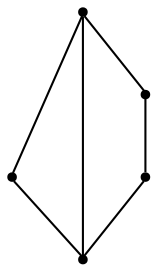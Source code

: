 graph {
  node [shape=point,comment="{\"directed\":false,\"doi\":\"10.1007/978-3-642-25878-7_27\",\"figure\":\"1 (2)\"}"]

  v0 [pos="1017.0258929631445,716.244399595994"]
  v1 [pos="898.8032870780795,775.3162447788142"]
  v2 [pos="928.3276640070326,716.244399595994"]
  v3 [pos="869.2163610645,899.3360122163726"]
  v4 [pos="751.0563678948697,834.3883443152431"]

  v0 -- v1 [id="-1",pos="1017.0258929631445,716.244399595994 1047.4311907108536,829.5792806324988 971.1890742777304,811.9056472975623 898.8032870780795,775.3162447788142"]
  v0 -- v3 [id="-5",pos="1017.0258929631445,716.244399595994 1035.3545723289747,758.4637920700869 1048.5571378649347,800.4496243428428 1016.9977204227393,840.2642942103569 1012.4023034423645,845.5151701116936 1012.4023034423645,845.5151701116936 1012.4023034423645,845.5151701116936 1007.410657418279,850.5034259118809 1007.410657418279,850.5034259118809 1007.410657418279,850.5034259118809 972.9447119114263,883.383653341004 915.6432600513197,892.9768540528241 869.2163610645,899.3360122163726"]
  v0 -- v2 [id="-6",pos="1017.0258929631445,716.244399595994 1010.9594112317999,723.6957521559937 1004.0954286714706,732.0137510497867 997.0354632213661,734.8725584365855 994.6710060132001,735.5268195069795 994.6710060132001,735.5268195069795 994.6710060132001,735.5268195069795 992.3065488050341,735.6601643864251 992.3065488050341,735.6601643864251 992.3065488050341,735.6601643864251 981.4893113823852,734.1891102895746 979.8170937384604,720.9953434791134 982.3233203876714,712.1647584750623 982.9821537775191,709.2768276000488 982.9821537775191,709.2768276000488 982.9821537775191,709.2768276000488 983.6368511648228,706.5222416044811 983.6368511648228,706.5222416044811 983.6368511648228,706.5222416044811 984.16231438033,703.7675920205111 984.16231438033,703.7675920205111 984.16231438033,703.7675920205111 984.4250459880838,701.0088091903971 984.4250459880838,701.0088091903971 984.4250459880838,701.0088091903971 985.1631633651585,687.9192637711668 973.6202802038749,682.9434712978139 962.6237311632434,688.2776480060527 959.34184496002,689.8529234941342 959.34184496002,689.8529234941342 959.34184496002,689.8529234941342 956.0558227542527,691.81983995146 956.0558227542527,691.81983995146 956.0558227542527,691.81983995146 946.2977201368979,698.4042282356554 938.2827835147986,706.3679761407066 928.3276640070326,716.244399595994"]
  v4 -- v2 [id="-22",pos="751.0563678948697,834.3883443152431 783.5758628814312,826.4371233254284 811.269581453622,815.1311689999371 839.2968527232805,797.0866245148783 845.6020931553259,793.0193195439764 845.6020931553259,793.0193195439764 845.6020931553259,793.0193195439764 851.9072699565629,788.6852612257809 851.9072699565629,788.6852612257809 851.9072699565629,788.6852612257809 881.269006539326,768.3028891332739 905.5223345646474,744.2115327163485 928.3276640070326,716.244399595994"]
  v1 -- v2 [id="-24",pos="898.8032870780795,775.3162447788142 914.9134783101412,771.7034061185454 940.31356076388,766.9693131620131 950.1466841043015,754.5632158897937 951.9857417277685,751.675221426378 951.9857417277685,751.675221426378 951.9857417277685,751.675221426378 953.0366045279746,748.653945671919 953.0366045279746,748.653945671919 953.0366045279746,748.653945671919 956.6979212414996,735.8768736611751 938.0742017249665,722.9998406821486 928.3276640070326,716.244399595994"]
  v3 -- v4 [id="-26",pos="869.2163610645,899.3360122163726 893.9919866726124,848.5906231848402 780.9945518783454,837.8930826917457 751.0563678948697,834.3883443152431"]
}